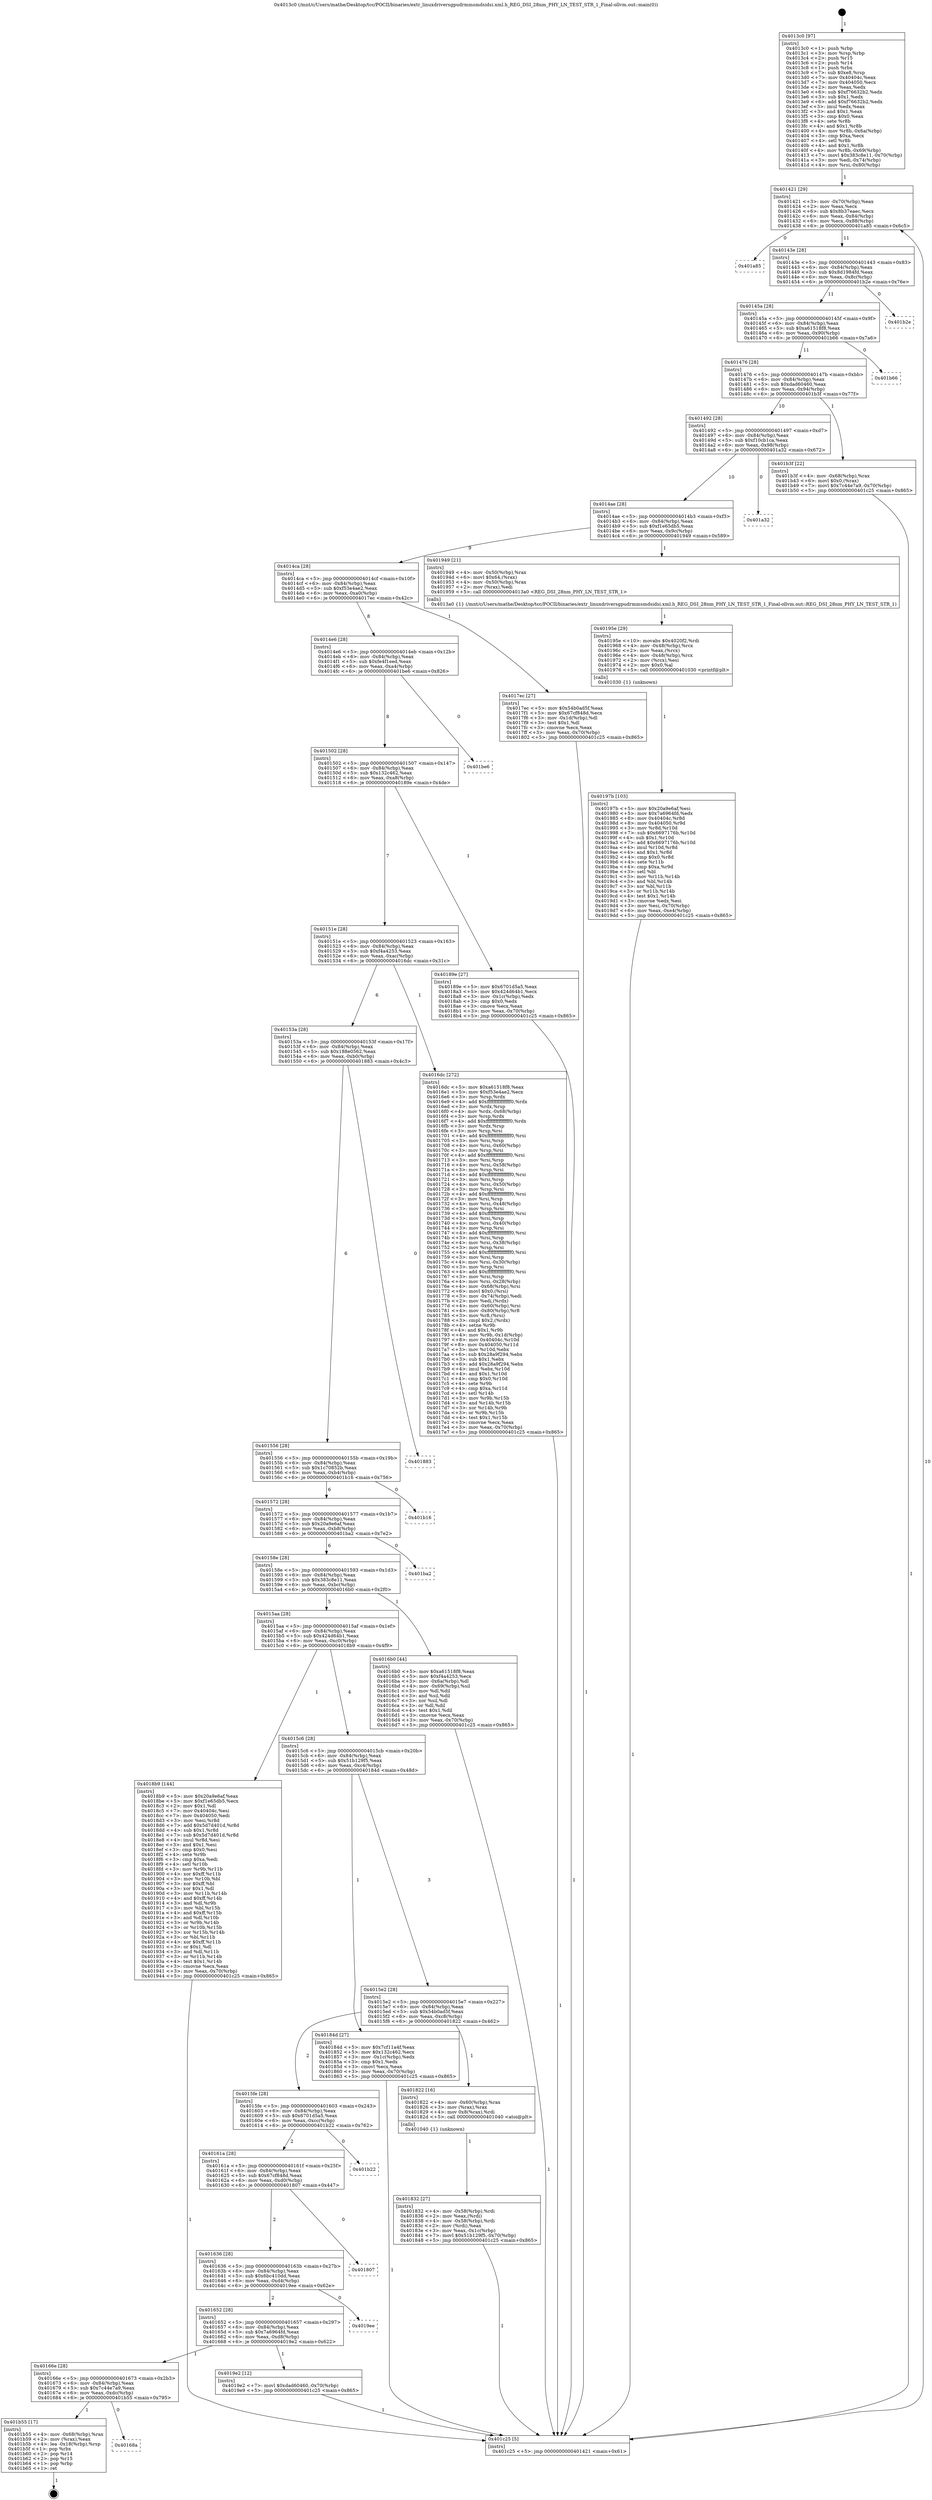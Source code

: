 digraph "0x4013c0" {
  label = "0x4013c0 (/mnt/c/Users/mathe/Desktop/tcc/POCII/binaries/extr_linuxdriversgpudrmmsmdsidsi.xml.h_REG_DSI_28nm_PHY_LN_TEST_STR_1_Final-ollvm.out::main(0))"
  labelloc = "t"
  node[shape=record]

  Entry [label="",width=0.3,height=0.3,shape=circle,fillcolor=black,style=filled]
  "0x401421" [label="{
     0x401421 [29]\l
     | [instrs]\l
     &nbsp;&nbsp;0x401421 \<+3\>: mov -0x70(%rbp),%eax\l
     &nbsp;&nbsp;0x401424 \<+2\>: mov %eax,%ecx\l
     &nbsp;&nbsp;0x401426 \<+6\>: sub $0x8b37eaec,%ecx\l
     &nbsp;&nbsp;0x40142c \<+6\>: mov %eax,-0x84(%rbp)\l
     &nbsp;&nbsp;0x401432 \<+6\>: mov %ecx,-0x88(%rbp)\l
     &nbsp;&nbsp;0x401438 \<+6\>: je 0000000000401a85 \<main+0x6c5\>\l
  }"]
  "0x401a85" [label="{
     0x401a85\l
  }", style=dashed]
  "0x40143e" [label="{
     0x40143e [28]\l
     | [instrs]\l
     &nbsp;&nbsp;0x40143e \<+5\>: jmp 0000000000401443 \<main+0x83\>\l
     &nbsp;&nbsp;0x401443 \<+6\>: mov -0x84(%rbp),%eax\l
     &nbsp;&nbsp;0x401449 \<+5\>: sub $0x8d1984fd,%eax\l
     &nbsp;&nbsp;0x40144e \<+6\>: mov %eax,-0x8c(%rbp)\l
     &nbsp;&nbsp;0x401454 \<+6\>: je 0000000000401b2e \<main+0x76e\>\l
  }"]
  Exit [label="",width=0.3,height=0.3,shape=circle,fillcolor=black,style=filled,peripheries=2]
  "0x401b2e" [label="{
     0x401b2e\l
  }", style=dashed]
  "0x40145a" [label="{
     0x40145a [28]\l
     | [instrs]\l
     &nbsp;&nbsp;0x40145a \<+5\>: jmp 000000000040145f \<main+0x9f\>\l
     &nbsp;&nbsp;0x40145f \<+6\>: mov -0x84(%rbp),%eax\l
     &nbsp;&nbsp;0x401465 \<+5\>: sub $0xa61518f8,%eax\l
     &nbsp;&nbsp;0x40146a \<+6\>: mov %eax,-0x90(%rbp)\l
     &nbsp;&nbsp;0x401470 \<+6\>: je 0000000000401b66 \<main+0x7a6\>\l
  }"]
  "0x40168a" [label="{
     0x40168a\l
  }", style=dashed]
  "0x401b66" [label="{
     0x401b66\l
  }", style=dashed]
  "0x401476" [label="{
     0x401476 [28]\l
     | [instrs]\l
     &nbsp;&nbsp;0x401476 \<+5\>: jmp 000000000040147b \<main+0xbb\>\l
     &nbsp;&nbsp;0x40147b \<+6\>: mov -0x84(%rbp),%eax\l
     &nbsp;&nbsp;0x401481 \<+5\>: sub $0xdad60460,%eax\l
     &nbsp;&nbsp;0x401486 \<+6\>: mov %eax,-0x94(%rbp)\l
     &nbsp;&nbsp;0x40148c \<+6\>: je 0000000000401b3f \<main+0x77f\>\l
  }"]
  "0x401b55" [label="{
     0x401b55 [17]\l
     | [instrs]\l
     &nbsp;&nbsp;0x401b55 \<+4\>: mov -0x68(%rbp),%rax\l
     &nbsp;&nbsp;0x401b59 \<+2\>: mov (%rax),%eax\l
     &nbsp;&nbsp;0x401b5b \<+4\>: lea -0x18(%rbp),%rsp\l
     &nbsp;&nbsp;0x401b5f \<+1\>: pop %rbx\l
     &nbsp;&nbsp;0x401b60 \<+2\>: pop %r14\l
     &nbsp;&nbsp;0x401b62 \<+2\>: pop %r15\l
     &nbsp;&nbsp;0x401b64 \<+1\>: pop %rbp\l
     &nbsp;&nbsp;0x401b65 \<+1\>: ret\l
  }"]
  "0x401b3f" [label="{
     0x401b3f [22]\l
     | [instrs]\l
     &nbsp;&nbsp;0x401b3f \<+4\>: mov -0x68(%rbp),%rax\l
     &nbsp;&nbsp;0x401b43 \<+6\>: movl $0x0,(%rax)\l
     &nbsp;&nbsp;0x401b49 \<+7\>: movl $0x7c44e7a9,-0x70(%rbp)\l
     &nbsp;&nbsp;0x401b50 \<+5\>: jmp 0000000000401c25 \<main+0x865\>\l
  }"]
  "0x401492" [label="{
     0x401492 [28]\l
     | [instrs]\l
     &nbsp;&nbsp;0x401492 \<+5\>: jmp 0000000000401497 \<main+0xd7\>\l
     &nbsp;&nbsp;0x401497 \<+6\>: mov -0x84(%rbp),%eax\l
     &nbsp;&nbsp;0x40149d \<+5\>: sub $0xf10cb1ca,%eax\l
     &nbsp;&nbsp;0x4014a2 \<+6\>: mov %eax,-0x98(%rbp)\l
     &nbsp;&nbsp;0x4014a8 \<+6\>: je 0000000000401a32 \<main+0x672\>\l
  }"]
  "0x40166e" [label="{
     0x40166e [28]\l
     | [instrs]\l
     &nbsp;&nbsp;0x40166e \<+5\>: jmp 0000000000401673 \<main+0x2b3\>\l
     &nbsp;&nbsp;0x401673 \<+6\>: mov -0x84(%rbp),%eax\l
     &nbsp;&nbsp;0x401679 \<+5\>: sub $0x7c44e7a9,%eax\l
     &nbsp;&nbsp;0x40167e \<+6\>: mov %eax,-0xdc(%rbp)\l
     &nbsp;&nbsp;0x401684 \<+6\>: je 0000000000401b55 \<main+0x795\>\l
  }"]
  "0x401a32" [label="{
     0x401a32\l
  }", style=dashed]
  "0x4014ae" [label="{
     0x4014ae [28]\l
     | [instrs]\l
     &nbsp;&nbsp;0x4014ae \<+5\>: jmp 00000000004014b3 \<main+0xf3\>\l
     &nbsp;&nbsp;0x4014b3 \<+6\>: mov -0x84(%rbp),%eax\l
     &nbsp;&nbsp;0x4014b9 \<+5\>: sub $0xf1e65db5,%eax\l
     &nbsp;&nbsp;0x4014be \<+6\>: mov %eax,-0x9c(%rbp)\l
     &nbsp;&nbsp;0x4014c4 \<+6\>: je 0000000000401949 \<main+0x589\>\l
  }"]
  "0x4019e2" [label="{
     0x4019e2 [12]\l
     | [instrs]\l
     &nbsp;&nbsp;0x4019e2 \<+7\>: movl $0xdad60460,-0x70(%rbp)\l
     &nbsp;&nbsp;0x4019e9 \<+5\>: jmp 0000000000401c25 \<main+0x865\>\l
  }"]
  "0x401949" [label="{
     0x401949 [21]\l
     | [instrs]\l
     &nbsp;&nbsp;0x401949 \<+4\>: mov -0x50(%rbp),%rax\l
     &nbsp;&nbsp;0x40194d \<+6\>: movl $0x64,(%rax)\l
     &nbsp;&nbsp;0x401953 \<+4\>: mov -0x50(%rbp),%rax\l
     &nbsp;&nbsp;0x401957 \<+2\>: mov (%rax),%edi\l
     &nbsp;&nbsp;0x401959 \<+5\>: call 00000000004013a0 \<REG_DSI_28nm_PHY_LN_TEST_STR_1\>\l
     | [calls]\l
     &nbsp;&nbsp;0x4013a0 \{1\} (/mnt/c/Users/mathe/Desktop/tcc/POCII/binaries/extr_linuxdriversgpudrmmsmdsidsi.xml.h_REG_DSI_28nm_PHY_LN_TEST_STR_1_Final-ollvm.out::REG_DSI_28nm_PHY_LN_TEST_STR_1)\l
  }"]
  "0x4014ca" [label="{
     0x4014ca [28]\l
     | [instrs]\l
     &nbsp;&nbsp;0x4014ca \<+5\>: jmp 00000000004014cf \<main+0x10f\>\l
     &nbsp;&nbsp;0x4014cf \<+6\>: mov -0x84(%rbp),%eax\l
     &nbsp;&nbsp;0x4014d5 \<+5\>: sub $0xf53e4ae2,%eax\l
     &nbsp;&nbsp;0x4014da \<+6\>: mov %eax,-0xa0(%rbp)\l
     &nbsp;&nbsp;0x4014e0 \<+6\>: je 00000000004017ec \<main+0x42c\>\l
  }"]
  "0x401652" [label="{
     0x401652 [28]\l
     | [instrs]\l
     &nbsp;&nbsp;0x401652 \<+5\>: jmp 0000000000401657 \<main+0x297\>\l
     &nbsp;&nbsp;0x401657 \<+6\>: mov -0x84(%rbp),%eax\l
     &nbsp;&nbsp;0x40165d \<+5\>: sub $0x7a6964fd,%eax\l
     &nbsp;&nbsp;0x401662 \<+6\>: mov %eax,-0xd8(%rbp)\l
     &nbsp;&nbsp;0x401668 \<+6\>: je 00000000004019e2 \<main+0x622\>\l
  }"]
  "0x4017ec" [label="{
     0x4017ec [27]\l
     | [instrs]\l
     &nbsp;&nbsp;0x4017ec \<+5\>: mov $0x54b0ad5f,%eax\l
     &nbsp;&nbsp;0x4017f1 \<+5\>: mov $0x67cf848d,%ecx\l
     &nbsp;&nbsp;0x4017f6 \<+3\>: mov -0x1d(%rbp),%dl\l
     &nbsp;&nbsp;0x4017f9 \<+3\>: test $0x1,%dl\l
     &nbsp;&nbsp;0x4017fc \<+3\>: cmovne %ecx,%eax\l
     &nbsp;&nbsp;0x4017ff \<+3\>: mov %eax,-0x70(%rbp)\l
     &nbsp;&nbsp;0x401802 \<+5\>: jmp 0000000000401c25 \<main+0x865\>\l
  }"]
  "0x4014e6" [label="{
     0x4014e6 [28]\l
     | [instrs]\l
     &nbsp;&nbsp;0x4014e6 \<+5\>: jmp 00000000004014eb \<main+0x12b\>\l
     &nbsp;&nbsp;0x4014eb \<+6\>: mov -0x84(%rbp),%eax\l
     &nbsp;&nbsp;0x4014f1 \<+5\>: sub $0xfe4f1eed,%eax\l
     &nbsp;&nbsp;0x4014f6 \<+6\>: mov %eax,-0xa4(%rbp)\l
     &nbsp;&nbsp;0x4014fc \<+6\>: je 0000000000401be6 \<main+0x826\>\l
  }"]
  "0x4019ee" [label="{
     0x4019ee\l
  }", style=dashed]
  "0x401be6" [label="{
     0x401be6\l
  }", style=dashed]
  "0x401502" [label="{
     0x401502 [28]\l
     | [instrs]\l
     &nbsp;&nbsp;0x401502 \<+5\>: jmp 0000000000401507 \<main+0x147\>\l
     &nbsp;&nbsp;0x401507 \<+6\>: mov -0x84(%rbp),%eax\l
     &nbsp;&nbsp;0x40150d \<+5\>: sub $0x132c462,%eax\l
     &nbsp;&nbsp;0x401512 \<+6\>: mov %eax,-0xa8(%rbp)\l
     &nbsp;&nbsp;0x401518 \<+6\>: je 000000000040189e \<main+0x4de\>\l
  }"]
  "0x401636" [label="{
     0x401636 [28]\l
     | [instrs]\l
     &nbsp;&nbsp;0x401636 \<+5\>: jmp 000000000040163b \<main+0x27b\>\l
     &nbsp;&nbsp;0x40163b \<+6\>: mov -0x84(%rbp),%eax\l
     &nbsp;&nbsp;0x401641 \<+5\>: sub $0x6bc410dd,%eax\l
     &nbsp;&nbsp;0x401646 \<+6\>: mov %eax,-0xd4(%rbp)\l
     &nbsp;&nbsp;0x40164c \<+6\>: je 00000000004019ee \<main+0x62e\>\l
  }"]
  "0x40189e" [label="{
     0x40189e [27]\l
     | [instrs]\l
     &nbsp;&nbsp;0x40189e \<+5\>: mov $0x6701d5a5,%eax\l
     &nbsp;&nbsp;0x4018a3 \<+5\>: mov $0x424d64b1,%ecx\l
     &nbsp;&nbsp;0x4018a8 \<+3\>: mov -0x1c(%rbp),%edx\l
     &nbsp;&nbsp;0x4018ab \<+3\>: cmp $0x0,%edx\l
     &nbsp;&nbsp;0x4018ae \<+3\>: cmove %ecx,%eax\l
     &nbsp;&nbsp;0x4018b1 \<+3\>: mov %eax,-0x70(%rbp)\l
     &nbsp;&nbsp;0x4018b4 \<+5\>: jmp 0000000000401c25 \<main+0x865\>\l
  }"]
  "0x40151e" [label="{
     0x40151e [28]\l
     | [instrs]\l
     &nbsp;&nbsp;0x40151e \<+5\>: jmp 0000000000401523 \<main+0x163\>\l
     &nbsp;&nbsp;0x401523 \<+6\>: mov -0x84(%rbp),%eax\l
     &nbsp;&nbsp;0x401529 \<+5\>: sub $0xf4a4253,%eax\l
     &nbsp;&nbsp;0x40152e \<+6\>: mov %eax,-0xac(%rbp)\l
     &nbsp;&nbsp;0x401534 \<+6\>: je 00000000004016dc \<main+0x31c\>\l
  }"]
  "0x401807" [label="{
     0x401807\l
  }", style=dashed]
  "0x4016dc" [label="{
     0x4016dc [272]\l
     | [instrs]\l
     &nbsp;&nbsp;0x4016dc \<+5\>: mov $0xa61518f8,%eax\l
     &nbsp;&nbsp;0x4016e1 \<+5\>: mov $0xf53e4ae2,%ecx\l
     &nbsp;&nbsp;0x4016e6 \<+3\>: mov %rsp,%rdx\l
     &nbsp;&nbsp;0x4016e9 \<+4\>: add $0xfffffffffffffff0,%rdx\l
     &nbsp;&nbsp;0x4016ed \<+3\>: mov %rdx,%rsp\l
     &nbsp;&nbsp;0x4016f0 \<+4\>: mov %rdx,-0x68(%rbp)\l
     &nbsp;&nbsp;0x4016f4 \<+3\>: mov %rsp,%rdx\l
     &nbsp;&nbsp;0x4016f7 \<+4\>: add $0xfffffffffffffff0,%rdx\l
     &nbsp;&nbsp;0x4016fb \<+3\>: mov %rdx,%rsp\l
     &nbsp;&nbsp;0x4016fe \<+3\>: mov %rsp,%rsi\l
     &nbsp;&nbsp;0x401701 \<+4\>: add $0xfffffffffffffff0,%rsi\l
     &nbsp;&nbsp;0x401705 \<+3\>: mov %rsi,%rsp\l
     &nbsp;&nbsp;0x401708 \<+4\>: mov %rsi,-0x60(%rbp)\l
     &nbsp;&nbsp;0x40170c \<+3\>: mov %rsp,%rsi\l
     &nbsp;&nbsp;0x40170f \<+4\>: add $0xfffffffffffffff0,%rsi\l
     &nbsp;&nbsp;0x401713 \<+3\>: mov %rsi,%rsp\l
     &nbsp;&nbsp;0x401716 \<+4\>: mov %rsi,-0x58(%rbp)\l
     &nbsp;&nbsp;0x40171a \<+3\>: mov %rsp,%rsi\l
     &nbsp;&nbsp;0x40171d \<+4\>: add $0xfffffffffffffff0,%rsi\l
     &nbsp;&nbsp;0x401721 \<+3\>: mov %rsi,%rsp\l
     &nbsp;&nbsp;0x401724 \<+4\>: mov %rsi,-0x50(%rbp)\l
     &nbsp;&nbsp;0x401728 \<+3\>: mov %rsp,%rsi\l
     &nbsp;&nbsp;0x40172b \<+4\>: add $0xfffffffffffffff0,%rsi\l
     &nbsp;&nbsp;0x40172f \<+3\>: mov %rsi,%rsp\l
     &nbsp;&nbsp;0x401732 \<+4\>: mov %rsi,-0x48(%rbp)\l
     &nbsp;&nbsp;0x401736 \<+3\>: mov %rsp,%rsi\l
     &nbsp;&nbsp;0x401739 \<+4\>: add $0xfffffffffffffff0,%rsi\l
     &nbsp;&nbsp;0x40173d \<+3\>: mov %rsi,%rsp\l
     &nbsp;&nbsp;0x401740 \<+4\>: mov %rsi,-0x40(%rbp)\l
     &nbsp;&nbsp;0x401744 \<+3\>: mov %rsp,%rsi\l
     &nbsp;&nbsp;0x401747 \<+4\>: add $0xfffffffffffffff0,%rsi\l
     &nbsp;&nbsp;0x40174b \<+3\>: mov %rsi,%rsp\l
     &nbsp;&nbsp;0x40174e \<+4\>: mov %rsi,-0x38(%rbp)\l
     &nbsp;&nbsp;0x401752 \<+3\>: mov %rsp,%rsi\l
     &nbsp;&nbsp;0x401755 \<+4\>: add $0xfffffffffffffff0,%rsi\l
     &nbsp;&nbsp;0x401759 \<+3\>: mov %rsi,%rsp\l
     &nbsp;&nbsp;0x40175c \<+4\>: mov %rsi,-0x30(%rbp)\l
     &nbsp;&nbsp;0x401760 \<+3\>: mov %rsp,%rsi\l
     &nbsp;&nbsp;0x401763 \<+4\>: add $0xfffffffffffffff0,%rsi\l
     &nbsp;&nbsp;0x401767 \<+3\>: mov %rsi,%rsp\l
     &nbsp;&nbsp;0x40176a \<+4\>: mov %rsi,-0x28(%rbp)\l
     &nbsp;&nbsp;0x40176e \<+4\>: mov -0x68(%rbp),%rsi\l
     &nbsp;&nbsp;0x401772 \<+6\>: movl $0x0,(%rsi)\l
     &nbsp;&nbsp;0x401778 \<+3\>: mov -0x74(%rbp),%edi\l
     &nbsp;&nbsp;0x40177b \<+2\>: mov %edi,(%rdx)\l
     &nbsp;&nbsp;0x40177d \<+4\>: mov -0x60(%rbp),%rsi\l
     &nbsp;&nbsp;0x401781 \<+4\>: mov -0x80(%rbp),%r8\l
     &nbsp;&nbsp;0x401785 \<+3\>: mov %r8,(%rsi)\l
     &nbsp;&nbsp;0x401788 \<+3\>: cmpl $0x2,(%rdx)\l
     &nbsp;&nbsp;0x40178b \<+4\>: setne %r9b\l
     &nbsp;&nbsp;0x40178f \<+4\>: and $0x1,%r9b\l
     &nbsp;&nbsp;0x401793 \<+4\>: mov %r9b,-0x1d(%rbp)\l
     &nbsp;&nbsp;0x401797 \<+8\>: mov 0x40404c,%r10d\l
     &nbsp;&nbsp;0x40179f \<+8\>: mov 0x404050,%r11d\l
     &nbsp;&nbsp;0x4017a7 \<+3\>: mov %r10d,%ebx\l
     &nbsp;&nbsp;0x4017aa \<+6\>: sub $0x28a9f294,%ebx\l
     &nbsp;&nbsp;0x4017b0 \<+3\>: sub $0x1,%ebx\l
     &nbsp;&nbsp;0x4017b3 \<+6\>: add $0x28a9f294,%ebx\l
     &nbsp;&nbsp;0x4017b9 \<+4\>: imul %ebx,%r10d\l
     &nbsp;&nbsp;0x4017bd \<+4\>: and $0x1,%r10d\l
     &nbsp;&nbsp;0x4017c1 \<+4\>: cmp $0x0,%r10d\l
     &nbsp;&nbsp;0x4017c5 \<+4\>: sete %r9b\l
     &nbsp;&nbsp;0x4017c9 \<+4\>: cmp $0xa,%r11d\l
     &nbsp;&nbsp;0x4017cd \<+4\>: setl %r14b\l
     &nbsp;&nbsp;0x4017d1 \<+3\>: mov %r9b,%r15b\l
     &nbsp;&nbsp;0x4017d4 \<+3\>: and %r14b,%r15b\l
     &nbsp;&nbsp;0x4017d7 \<+3\>: xor %r14b,%r9b\l
     &nbsp;&nbsp;0x4017da \<+3\>: or %r9b,%r15b\l
     &nbsp;&nbsp;0x4017dd \<+4\>: test $0x1,%r15b\l
     &nbsp;&nbsp;0x4017e1 \<+3\>: cmovne %ecx,%eax\l
     &nbsp;&nbsp;0x4017e4 \<+3\>: mov %eax,-0x70(%rbp)\l
     &nbsp;&nbsp;0x4017e7 \<+5\>: jmp 0000000000401c25 \<main+0x865\>\l
  }"]
  "0x40153a" [label="{
     0x40153a [28]\l
     | [instrs]\l
     &nbsp;&nbsp;0x40153a \<+5\>: jmp 000000000040153f \<main+0x17f\>\l
     &nbsp;&nbsp;0x40153f \<+6\>: mov -0x84(%rbp),%eax\l
     &nbsp;&nbsp;0x401545 \<+5\>: sub $0x188e0562,%eax\l
     &nbsp;&nbsp;0x40154a \<+6\>: mov %eax,-0xb0(%rbp)\l
     &nbsp;&nbsp;0x401550 \<+6\>: je 0000000000401883 \<main+0x4c3\>\l
  }"]
  "0x40161a" [label="{
     0x40161a [28]\l
     | [instrs]\l
     &nbsp;&nbsp;0x40161a \<+5\>: jmp 000000000040161f \<main+0x25f\>\l
     &nbsp;&nbsp;0x40161f \<+6\>: mov -0x84(%rbp),%eax\l
     &nbsp;&nbsp;0x401625 \<+5\>: sub $0x67cf848d,%eax\l
     &nbsp;&nbsp;0x40162a \<+6\>: mov %eax,-0xd0(%rbp)\l
     &nbsp;&nbsp;0x401630 \<+6\>: je 0000000000401807 \<main+0x447\>\l
  }"]
  "0x401883" [label="{
     0x401883\l
  }", style=dashed]
  "0x401556" [label="{
     0x401556 [28]\l
     | [instrs]\l
     &nbsp;&nbsp;0x401556 \<+5\>: jmp 000000000040155b \<main+0x19b\>\l
     &nbsp;&nbsp;0x40155b \<+6\>: mov -0x84(%rbp),%eax\l
     &nbsp;&nbsp;0x401561 \<+5\>: sub $0x1c70852b,%eax\l
     &nbsp;&nbsp;0x401566 \<+6\>: mov %eax,-0xb4(%rbp)\l
     &nbsp;&nbsp;0x40156c \<+6\>: je 0000000000401b16 \<main+0x756\>\l
  }"]
  "0x401b22" [label="{
     0x401b22\l
  }", style=dashed]
  "0x401b16" [label="{
     0x401b16\l
  }", style=dashed]
  "0x401572" [label="{
     0x401572 [28]\l
     | [instrs]\l
     &nbsp;&nbsp;0x401572 \<+5\>: jmp 0000000000401577 \<main+0x1b7\>\l
     &nbsp;&nbsp;0x401577 \<+6\>: mov -0x84(%rbp),%eax\l
     &nbsp;&nbsp;0x40157d \<+5\>: sub $0x20a9e6af,%eax\l
     &nbsp;&nbsp;0x401582 \<+6\>: mov %eax,-0xb8(%rbp)\l
     &nbsp;&nbsp;0x401588 \<+6\>: je 0000000000401ba2 \<main+0x7e2\>\l
  }"]
  "0x40197b" [label="{
     0x40197b [103]\l
     | [instrs]\l
     &nbsp;&nbsp;0x40197b \<+5\>: mov $0x20a9e6af,%esi\l
     &nbsp;&nbsp;0x401980 \<+5\>: mov $0x7a6964fd,%edx\l
     &nbsp;&nbsp;0x401985 \<+8\>: mov 0x40404c,%r8d\l
     &nbsp;&nbsp;0x40198d \<+8\>: mov 0x404050,%r9d\l
     &nbsp;&nbsp;0x401995 \<+3\>: mov %r8d,%r10d\l
     &nbsp;&nbsp;0x401998 \<+7\>: sub $0x6697176b,%r10d\l
     &nbsp;&nbsp;0x40199f \<+4\>: sub $0x1,%r10d\l
     &nbsp;&nbsp;0x4019a3 \<+7\>: add $0x6697176b,%r10d\l
     &nbsp;&nbsp;0x4019aa \<+4\>: imul %r10d,%r8d\l
     &nbsp;&nbsp;0x4019ae \<+4\>: and $0x1,%r8d\l
     &nbsp;&nbsp;0x4019b2 \<+4\>: cmp $0x0,%r8d\l
     &nbsp;&nbsp;0x4019b6 \<+4\>: sete %r11b\l
     &nbsp;&nbsp;0x4019ba \<+4\>: cmp $0xa,%r9d\l
     &nbsp;&nbsp;0x4019be \<+3\>: setl %bl\l
     &nbsp;&nbsp;0x4019c1 \<+3\>: mov %r11b,%r14b\l
     &nbsp;&nbsp;0x4019c4 \<+3\>: and %bl,%r14b\l
     &nbsp;&nbsp;0x4019c7 \<+3\>: xor %bl,%r11b\l
     &nbsp;&nbsp;0x4019ca \<+3\>: or %r11b,%r14b\l
     &nbsp;&nbsp;0x4019cd \<+4\>: test $0x1,%r14b\l
     &nbsp;&nbsp;0x4019d1 \<+3\>: cmovne %edx,%esi\l
     &nbsp;&nbsp;0x4019d4 \<+3\>: mov %esi,-0x70(%rbp)\l
     &nbsp;&nbsp;0x4019d7 \<+6\>: mov %eax,-0xe4(%rbp)\l
     &nbsp;&nbsp;0x4019dd \<+5\>: jmp 0000000000401c25 \<main+0x865\>\l
  }"]
  "0x401ba2" [label="{
     0x401ba2\l
  }", style=dashed]
  "0x40158e" [label="{
     0x40158e [28]\l
     | [instrs]\l
     &nbsp;&nbsp;0x40158e \<+5\>: jmp 0000000000401593 \<main+0x1d3\>\l
     &nbsp;&nbsp;0x401593 \<+6\>: mov -0x84(%rbp),%eax\l
     &nbsp;&nbsp;0x401599 \<+5\>: sub $0x383c8e11,%eax\l
     &nbsp;&nbsp;0x40159e \<+6\>: mov %eax,-0xbc(%rbp)\l
     &nbsp;&nbsp;0x4015a4 \<+6\>: je 00000000004016b0 \<main+0x2f0\>\l
  }"]
  "0x40195e" [label="{
     0x40195e [29]\l
     | [instrs]\l
     &nbsp;&nbsp;0x40195e \<+10\>: movabs $0x4020f2,%rdi\l
     &nbsp;&nbsp;0x401968 \<+4\>: mov -0x48(%rbp),%rcx\l
     &nbsp;&nbsp;0x40196c \<+2\>: mov %eax,(%rcx)\l
     &nbsp;&nbsp;0x40196e \<+4\>: mov -0x48(%rbp),%rcx\l
     &nbsp;&nbsp;0x401972 \<+2\>: mov (%rcx),%esi\l
     &nbsp;&nbsp;0x401974 \<+2\>: mov $0x0,%al\l
     &nbsp;&nbsp;0x401976 \<+5\>: call 0000000000401030 \<printf@plt\>\l
     | [calls]\l
     &nbsp;&nbsp;0x401030 \{1\} (unknown)\l
  }"]
  "0x4016b0" [label="{
     0x4016b0 [44]\l
     | [instrs]\l
     &nbsp;&nbsp;0x4016b0 \<+5\>: mov $0xa61518f8,%eax\l
     &nbsp;&nbsp;0x4016b5 \<+5\>: mov $0xf4a4253,%ecx\l
     &nbsp;&nbsp;0x4016ba \<+3\>: mov -0x6a(%rbp),%dl\l
     &nbsp;&nbsp;0x4016bd \<+4\>: mov -0x69(%rbp),%sil\l
     &nbsp;&nbsp;0x4016c1 \<+3\>: mov %dl,%dil\l
     &nbsp;&nbsp;0x4016c4 \<+3\>: and %sil,%dil\l
     &nbsp;&nbsp;0x4016c7 \<+3\>: xor %sil,%dl\l
     &nbsp;&nbsp;0x4016ca \<+3\>: or %dl,%dil\l
     &nbsp;&nbsp;0x4016cd \<+4\>: test $0x1,%dil\l
     &nbsp;&nbsp;0x4016d1 \<+3\>: cmovne %ecx,%eax\l
     &nbsp;&nbsp;0x4016d4 \<+3\>: mov %eax,-0x70(%rbp)\l
     &nbsp;&nbsp;0x4016d7 \<+5\>: jmp 0000000000401c25 \<main+0x865\>\l
  }"]
  "0x4015aa" [label="{
     0x4015aa [28]\l
     | [instrs]\l
     &nbsp;&nbsp;0x4015aa \<+5\>: jmp 00000000004015af \<main+0x1ef\>\l
     &nbsp;&nbsp;0x4015af \<+6\>: mov -0x84(%rbp),%eax\l
     &nbsp;&nbsp;0x4015b5 \<+5\>: sub $0x424d64b1,%eax\l
     &nbsp;&nbsp;0x4015ba \<+6\>: mov %eax,-0xc0(%rbp)\l
     &nbsp;&nbsp;0x4015c0 \<+6\>: je 00000000004018b9 \<main+0x4f9\>\l
  }"]
  "0x401c25" [label="{
     0x401c25 [5]\l
     | [instrs]\l
     &nbsp;&nbsp;0x401c25 \<+5\>: jmp 0000000000401421 \<main+0x61\>\l
  }"]
  "0x4013c0" [label="{
     0x4013c0 [97]\l
     | [instrs]\l
     &nbsp;&nbsp;0x4013c0 \<+1\>: push %rbp\l
     &nbsp;&nbsp;0x4013c1 \<+3\>: mov %rsp,%rbp\l
     &nbsp;&nbsp;0x4013c4 \<+2\>: push %r15\l
     &nbsp;&nbsp;0x4013c6 \<+2\>: push %r14\l
     &nbsp;&nbsp;0x4013c8 \<+1\>: push %rbx\l
     &nbsp;&nbsp;0x4013c9 \<+7\>: sub $0xe8,%rsp\l
     &nbsp;&nbsp;0x4013d0 \<+7\>: mov 0x40404c,%eax\l
     &nbsp;&nbsp;0x4013d7 \<+7\>: mov 0x404050,%ecx\l
     &nbsp;&nbsp;0x4013de \<+2\>: mov %eax,%edx\l
     &nbsp;&nbsp;0x4013e0 \<+6\>: sub $0xf76632b2,%edx\l
     &nbsp;&nbsp;0x4013e6 \<+3\>: sub $0x1,%edx\l
     &nbsp;&nbsp;0x4013e9 \<+6\>: add $0xf76632b2,%edx\l
     &nbsp;&nbsp;0x4013ef \<+3\>: imul %edx,%eax\l
     &nbsp;&nbsp;0x4013f2 \<+3\>: and $0x1,%eax\l
     &nbsp;&nbsp;0x4013f5 \<+3\>: cmp $0x0,%eax\l
     &nbsp;&nbsp;0x4013f8 \<+4\>: sete %r8b\l
     &nbsp;&nbsp;0x4013fc \<+4\>: and $0x1,%r8b\l
     &nbsp;&nbsp;0x401400 \<+4\>: mov %r8b,-0x6a(%rbp)\l
     &nbsp;&nbsp;0x401404 \<+3\>: cmp $0xa,%ecx\l
     &nbsp;&nbsp;0x401407 \<+4\>: setl %r8b\l
     &nbsp;&nbsp;0x40140b \<+4\>: and $0x1,%r8b\l
     &nbsp;&nbsp;0x40140f \<+4\>: mov %r8b,-0x69(%rbp)\l
     &nbsp;&nbsp;0x401413 \<+7\>: movl $0x383c8e11,-0x70(%rbp)\l
     &nbsp;&nbsp;0x40141a \<+3\>: mov %edi,-0x74(%rbp)\l
     &nbsp;&nbsp;0x40141d \<+4\>: mov %rsi,-0x80(%rbp)\l
  }"]
  "0x401832" [label="{
     0x401832 [27]\l
     | [instrs]\l
     &nbsp;&nbsp;0x401832 \<+4\>: mov -0x58(%rbp),%rdi\l
     &nbsp;&nbsp;0x401836 \<+2\>: mov %eax,(%rdi)\l
     &nbsp;&nbsp;0x401838 \<+4\>: mov -0x58(%rbp),%rdi\l
     &nbsp;&nbsp;0x40183c \<+2\>: mov (%rdi),%eax\l
     &nbsp;&nbsp;0x40183e \<+3\>: mov %eax,-0x1c(%rbp)\l
     &nbsp;&nbsp;0x401841 \<+7\>: movl $0x51b129f5,-0x70(%rbp)\l
     &nbsp;&nbsp;0x401848 \<+5\>: jmp 0000000000401c25 \<main+0x865\>\l
  }"]
  "0x4015fe" [label="{
     0x4015fe [28]\l
     | [instrs]\l
     &nbsp;&nbsp;0x4015fe \<+5\>: jmp 0000000000401603 \<main+0x243\>\l
     &nbsp;&nbsp;0x401603 \<+6\>: mov -0x84(%rbp),%eax\l
     &nbsp;&nbsp;0x401609 \<+5\>: sub $0x6701d5a5,%eax\l
     &nbsp;&nbsp;0x40160e \<+6\>: mov %eax,-0xcc(%rbp)\l
     &nbsp;&nbsp;0x401614 \<+6\>: je 0000000000401b22 \<main+0x762\>\l
  }"]
  "0x4018b9" [label="{
     0x4018b9 [144]\l
     | [instrs]\l
     &nbsp;&nbsp;0x4018b9 \<+5\>: mov $0x20a9e6af,%eax\l
     &nbsp;&nbsp;0x4018be \<+5\>: mov $0xf1e65db5,%ecx\l
     &nbsp;&nbsp;0x4018c3 \<+2\>: mov $0x1,%dl\l
     &nbsp;&nbsp;0x4018c5 \<+7\>: mov 0x40404c,%esi\l
     &nbsp;&nbsp;0x4018cc \<+7\>: mov 0x404050,%edi\l
     &nbsp;&nbsp;0x4018d3 \<+3\>: mov %esi,%r8d\l
     &nbsp;&nbsp;0x4018d6 \<+7\>: add $0x5d7d401d,%r8d\l
     &nbsp;&nbsp;0x4018dd \<+4\>: sub $0x1,%r8d\l
     &nbsp;&nbsp;0x4018e1 \<+7\>: sub $0x5d7d401d,%r8d\l
     &nbsp;&nbsp;0x4018e8 \<+4\>: imul %r8d,%esi\l
     &nbsp;&nbsp;0x4018ec \<+3\>: and $0x1,%esi\l
     &nbsp;&nbsp;0x4018ef \<+3\>: cmp $0x0,%esi\l
     &nbsp;&nbsp;0x4018f2 \<+4\>: sete %r9b\l
     &nbsp;&nbsp;0x4018f6 \<+3\>: cmp $0xa,%edi\l
     &nbsp;&nbsp;0x4018f9 \<+4\>: setl %r10b\l
     &nbsp;&nbsp;0x4018fd \<+3\>: mov %r9b,%r11b\l
     &nbsp;&nbsp;0x401900 \<+4\>: xor $0xff,%r11b\l
     &nbsp;&nbsp;0x401904 \<+3\>: mov %r10b,%bl\l
     &nbsp;&nbsp;0x401907 \<+3\>: xor $0xff,%bl\l
     &nbsp;&nbsp;0x40190a \<+3\>: xor $0x1,%dl\l
     &nbsp;&nbsp;0x40190d \<+3\>: mov %r11b,%r14b\l
     &nbsp;&nbsp;0x401910 \<+4\>: and $0xff,%r14b\l
     &nbsp;&nbsp;0x401914 \<+3\>: and %dl,%r9b\l
     &nbsp;&nbsp;0x401917 \<+3\>: mov %bl,%r15b\l
     &nbsp;&nbsp;0x40191a \<+4\>: and $0xff,%r15b\l
     &nbsp;&nbsp;0x40191e \<+3\>: and %dl,%r10b\l
     &nbsp;&nbsp;0x401921 \<+3\>: or %r9b,%r14b\l
     &nbsp;&nbsp;0x401924 \<+3\>: or %r10b,%r15b\l
     &nbsp;&nbsp;0x401927 \<+3\>: xor %r15b,%r14b\l
     &nbsp;&nbsp;0x40192a \<+3\>: or %bl,%r11b\l
     &nbsp;&nbsp;0x40192d \<+4\>: xor $0xff,%r11b\l
     &nbsp;&nbsp;0x401931 \<+3\>: or $0x1,%dl\l
     &nbsp;&nbsp;0x401934 \<+3\>: and %dl,%r11b\l
     &nbsp;&nbsp;0x401937 \<+3\>: or %r11b,%r14b\l
     &nbsp;&nbsp;0x40193a \<+4\>: test $0x1,%r14b\l
     &nbsp;&nbsp;0x40193e \<+3\>: cmovne %ecx,%eax\l
     &nbsp;&nbsp;0x401941 \<+3\>: mov %eax,-0x70(%rbp)\l
     &nbsp;&nbsp;0x401944 \<+5\>: jmp 0000000000401c25 \<main+0x865\>\l
  }"]
  "0x4015c6" [label="{
     0x4015c6 [28]\l
     | [instrs]\l
     &nbsp;&nbsp;0x4015c6 \<+5\>: jmp 00000000004015cb \<main+0x20b\>\l
     &nbsp;&nbsp;0x4015cb \<+6\>: mov -0x84(%rbp),%eax\l
     &nbsp;&nbsp;0x4015d1 \<+5\>: sub $0x51b129f5,%eax\l
     &nbsp;&nbsp;0x4015d6 \<+6\>: mov %eax,-0xc4(%rbp)\l
     &nbsp;&nbsp;0x4015dc \<+6\>: je 000000000040184d \<main+0x48d\>\l
  }"]
  "0x401822" [label="{
     0x401822 [16]\l
     | [instrs]\l
     &nbsp;&nbsp;0x401822 \<+4\>: mov -0x60(%rbp),%rax\l
     &nbsp;&nbsp;0x401826 \<+3\>: mov (%rax),%rax\l
     &nbsp;&nbsp;0x401829 \<+4\>: mov 0x8(%rax),%rdi\l
     &nbsp;&nbsp;0x40182d \<+5\>: call 0000000000401040 \<atoi@plt\>\l
     | [calls]\l
     &nbsp;&nbsp;0x401040 \{1\} (unknown)\l
  }"]
  "0x40184d" [label="{
     0x40184d [27]\l
     | [instrs]\l
     &nbsp;&nbsp;0x40184d \<+5\>: mov $0x7cf11a4f,%eax\l
     &nbsp;&nbsp;0x401852 \<+5\>: mov $0x132c462,%ecx\l
     &nbsp;&nbsp;0x401857 \<+3\>: mov -0x1c(%rbp),%edx\l
     &nbsp;&nbsp;0x40185a \<+3\>: cmp $0x1,%edx\l
     &nbsp;&nbsp;0x40185d \<+3\>: cmovl %ecx,%eax\l
     &nbsp;&nbsp;0x401860 \<+3\>: mov %eax,-0x70(%rbp)\l
     &nbsp;&nbsp;0x401863 \<+5\>: jmp 0000000000401c25 \<main+0x865\>\l
  }"]
  "0x4015e2" [label="{
     0x4015e2 [28]\l
     | [instrs]\l
     &nbsp;&nbsp;0x4015e2 \<+5\>: jmp 00000000004015e7 \<main+0x227\>\l
     &nbsp;&nbsp;0x4015e7 \<+6\>: mov -0x84(%rbp),%eax\l
     &nbsp;&nbsp;0x4015ed \<+5\>: sub $0x54b0ad5f,%eax\l
     &nbsp;&nbsp;0x4015f2 \<+6\>: mov %eax,-0xc8(%rbp)\l
     &nbsp;&nbsp;0x4015f8 \<+6\>: je 0000000000401822 \<main+0x462\>\l
  }"]
  Entry -> "0x4013c0" [label=" 1"]
  "0x401421" -> "0x401a85" [label=" 0"]
  "0x401421" -> "0x40143e" [label=" 11"]
  "0x401b55" -> Exit [label=" 1"]
  "0x40143e" -> "0x401b2e" [label=" 0"]
  "0x40143e" -> "0x40145a" [label=" 11"]
  "0x40166e" -> "0x40168a" [label=" 0"]
  "0x40145a" -> "0x401b66" [label=" 0"]
  "0x40145a" -> "0x401476" [label=" 11"]
  "0x40166e" -> "0x401b55" [label=" 1"]
  "0x401476" -> "0x401b3f" [label=" 1"]
  "0x401476" -> "0x401492" [label=" 10"]
  "0x401b3f" -> "0x401c25" [label=" 1"]
  "0x401492" -> "0x401a32" [label=" 0"]
  "0x401492" -> "0x4014ae" [label=" 10"]
  "0x4019e2" -> "0x401c25" [label=" 1"]
  "0x4014ae" -> "0x401949" [label=" 1"]
  "0x4014ae" -> "0x4014ca" [label=" 9"]
  "0x401652" -> "0x40166e" [label=" 1"]
  "0x4014ca" -> "0x4017ec" [label=" 1"]
  "0x4014ca" -> "0x4014e6" [label=" 8"]
  "0x401652" -> "0x4019e2" [label=" 1"]
  "0x4014e6" -> "0x401be6" [label=" 0"]
  "0x4014e6" -> "0x401502" [label=" 8"]
  "0x401636" -> "0x401652" [label=" 2"]
  "0x401502" -> "0x40189e" [label=" 1"]
  "0x401502" -> "0x40151e" [label=" 7"]
  "0x401636" -> "0x4019ee" [label=" 0"]
  "0x40151e" -> "0x4016dc" [label=" 1"]
  "0x40151e" -> "0x40153a" [label=" 6"]
  "0x40161a" -> "0x401636" [label=" 2"]
  "0x40153a" -> "0x401883" [label=" 0"]
  "0x40153a" -> "0x401556" [label=" 6"]
  "0x40161a" -> "0x401807" [label=" 0"]
  "0x401556" -> "0x401b16" [label=" 0"]
  "0x401556" -> "0x401572" [label=" 6"]
  "0x4015fe" -> "0x40161a" [label=" 2"]
  "0x401572" -> "0x401ba2" [label=" 0"]
  "0x401572" -> "0x40158e" [label=" 6"]
  "0x4015fe" -> "0x401b22" [label=" 0"]
  "0x40158e" -> "0x4016b0" [label=" 1"]
  "0x40158e" -> "0x4015aa" [label=" 5"]
  "0x4016b0" -> "0x401c25" [label=" 1"]
  "0x4013c0" -> "0x401421" [label=" 1"]
  "0x401c25" -> "0x401421" [label=" 10"]
  "0x40197b" -> "0x401c25" [label=" 1"]
  "0x4016dc" -> "0x401c25" [label=" 1"]
  "0x4017ec" -> "0x401c25" [label=" 1"]
  "0x40195e" -> "0x40197b" [label=" 1"]
  "0x4015aa" -> "0x4018b9" [label=" 1"]
  "0x4015aa" -> "0x4015c6" [label=" 4"]
  "0x401949" -> "0x40195e" [label=" 1"]
  "0x4015c6" -> "0x40184d" [label=" 1"]
  "0x4015c6" -> "0x4015e2" [label=" 3"]
  "0x4018b9" -> "0x401c25" [label=" 1"]
  "0x4015e2" -> "0x401822" [label=" 1"]
  "0x4015e2" -> "0x4015fe" [label=" 2"]
  "0x401822" -> "0x401832" [label=" 1"]
  "0x401832" -> "0x401c25" [label=" 1"]
  "0x40184d" -> "0x401c25" [label=" 1"]
  "0x40189e" -> "0x401c25" [label=" 1"]
}
